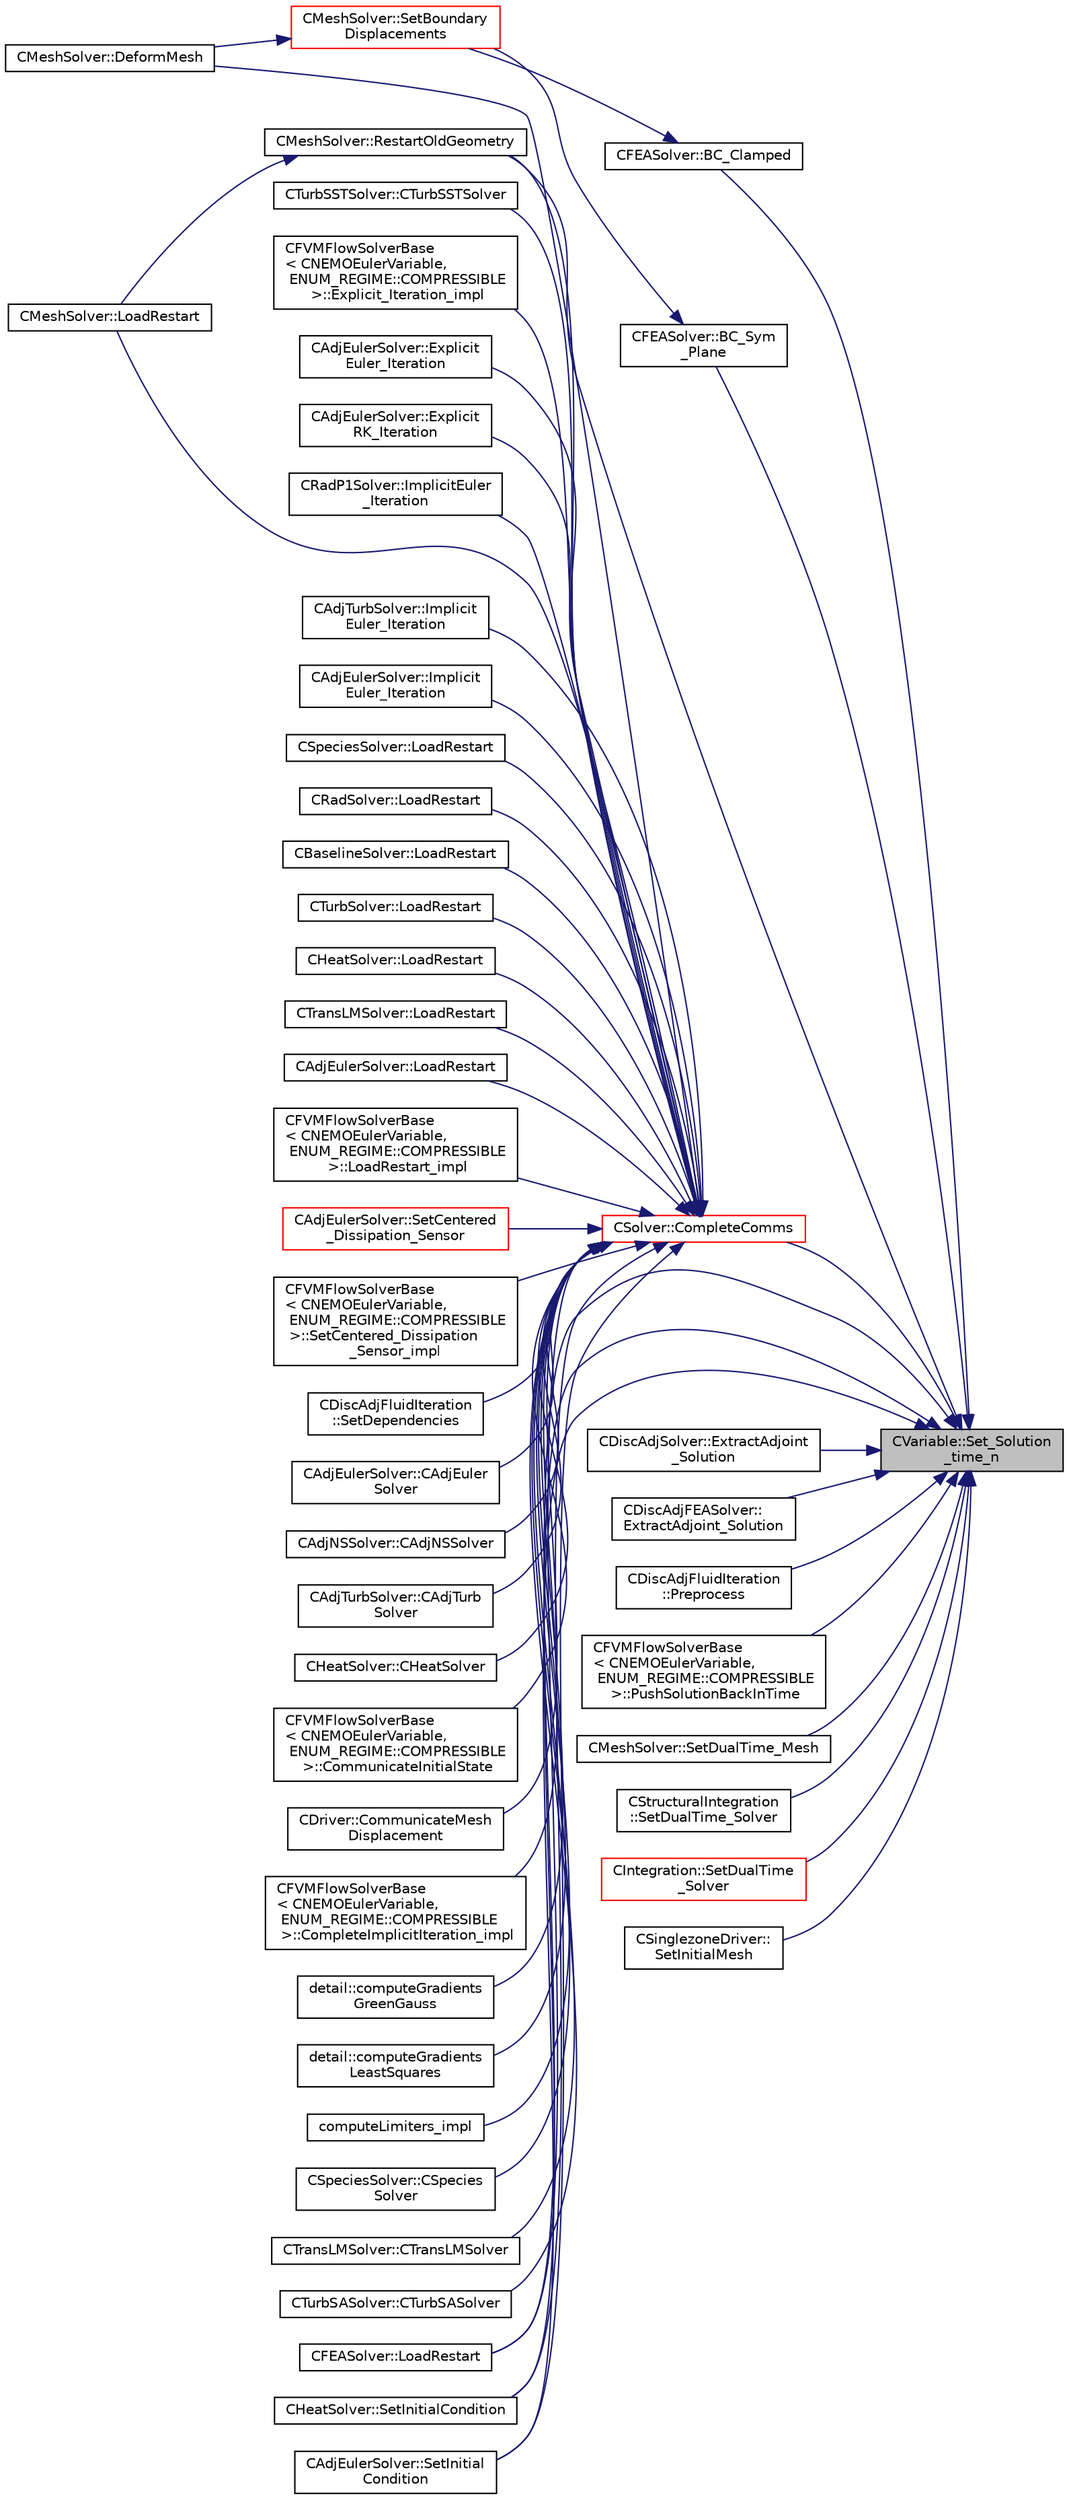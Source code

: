 digraph "CVariable::Set_Solution_time_n"
{
 // LATEX_PDF_SIZE
  edge [fontname="Helvetica",fontsize="10",labelfontname="Helvetica",labelfontsize="10"];
  node [fontname="Helvetica",fontsize="10",shape=record];
  rankdir="RL";
  Node1 [label="CVariable::Set_Solution\l_time_n",height=0.2,width=0.4,color="black", fillcolor="grey75", style="filled", fontcolor="black",tooltip="Set the variable solution at time n."];
  Node1 -> Node2 [dir="back",color="midnightblue",fontsize="10",style="solid",fontname="Helvetica"];
  Node2 [label="CFEASolver::BC_Clamped",height=0.2,width=0.4,color="black", fillcolor="white", style="filled",URL="$classCFEASolver.html#ad78fd5ac3d2e70c56f1b61ba6c9cb4eb",tooltip="Clamped boundary conditions."];
  Node2 -> Node3 [dir="back",color="midnightblue",fontsize="10",style="solid",fontname="Helvetica"];
  Node3 [label="CMeshSolver::SetBoundary\lDisplacements",height=0.2,width=0.4,color="red", fillcolor="white", style="filled",URL="$classCMeshSolver.html#a7d6d7ddc8fb135f6c4ef6313ff2f7e3c",tooltip="Check the boundary vertex that are going to be moved."];
  Node3 -> Node5 [dir="back",color="midnightblue",fontsize="10",style="solid",fontname="Helvetica"];
  Node5 [label="CMeshSolver::DeformMesh",height=0.2,width=0.4,color="black", fillcolor="white", style="filled",URL="$classCMeshSolver.html#a573e4ddd63b680f5705f402ec317820b",tooltip="Grid deformation using the linear elasticity equations."];
  Node1 -> Node6 [dir="back",color="midnightblue",fontsize="10",style="solid",fontname="Helvetica"];
  Node6 [label="CFEASolver::BC_Sym\l_Plane",height=0.2,width=0.4,color="black", fillcolor="white", style="filled",URL="$classCFEASolver.html#af0a805865c44d83408700f36050555ab",tooltip="Symmetry boundary conditions."];
  Node6 -> Node3 [dir="back",color="midnightblue",fontsize="10",style="solid",fontname="Helvetica"];
  Node1 -> Node7 [dir="back",color="midnightblue",fontsize="10",style="solid",fontname="Helvetica"];
  Node7 [label="CSolver::CompleteComms",height=0.2,width=0.4,color="red", fillcolor="white", style="filled",URL="$classCSolver.html#a6891c839827efbebdcbf9a349f4da92c",tooltip="Routine to complete the set of non-blocking communications launched by InitiateComms() and unpacking ..."];
  Node7 -> Node8 [dir="back",color="midnightblue",fontsize="10",style="solid",fontname="Helvetica"];
  Node8 [label="CAdjEulerSolver::CAdjEuler\lSolver",height=0.2,width=0.4,color="black", fillcolor="white", style="filled",URL="$classCAdjEulerSolver.html#a0a739888df9436d4707665d152a7af1a",tooltip=" "];
  Node7 -> Node9 [dir="back",color="midnightblue",fontsize="10",style="solid",fontname="Helvetica"];
  Node9 [label="CAdjNSSolver::CAdjNSSolver",height=0.2,width=0.4,color="black", fillcolor="white", style="filled",URL="$classCAdjNSSolver.html#a323f1dc7c0b9fe00d1911eeeea365d46",tooltip=" "];
  Node7 -> Node10 [dir="back",color="midnightblue",fontsize="10",style="solid",fontname="Helvetica"];
  Node10 [label="CAdjTurbSolver::CAdjTurb\lSolver",height=0.2,width=0.4,color="black", fillcolor="white", style="filled",URL="$classCAdjTurbSolver.html#a621bdae0b081f25a67425cc037cd90a2",tooltip=" "];
  Node7 -> Node11 [dir="back",color="midnightblue",fontsize="10",style="solid",fontname="Helvetica"];
  Node11 [label="CHeatSolver::CHeatSolver",height=0.2,width=0.4,color="black", fillcolor="white", style="filled",URL="$classCHeatSolver.html#a89c9ece2b98a950e53f4ee9482968186",tooltip="Constructor of the class."];
  Node7 -> Node12 [dir="back",color="midnightblue",fontsize="10",style="solid",fontname="Helvetica"];
  Node12 [label="CFVMFlowSolverBase\l\< CNEMOEulerVariable,\l ENUM_REGIME::COMPRESSIBLE\l \>::CommunicateInitialState",height=0.2,width=0.4,color="black", fillcolor="white", style="filled",URL="$classCFVMFlowSolverBase.html#ae06b2ffc1a1010f31dcfea2c24dbf46a",tooltip="Communicate the initial solver state."];
  Node7 -> Node13 [dir="back",color="midnightblue",fontsize="10",style="solid",fontname="Helvetica"];
  Node13 [label="CDriver::CommunicateMesh\lDisplacement",height=0.2,width=0.4,color="black", fillcolor="white", style="filled",URL="$classCDriver.html#ab7774dbeec50826a830714585aa45740",tooltip="Communicate the boundary mesh displacements in a python call."];
  Node7 -> Node14 [dir="back",color="midnightblue",fontsize="10",style="solid",fontname="Helvetica"];
  Node14 [label="CFVMFlowSolverBase\l\< CNEMOEulerVariable,\l ENUM_REGIME::COMPRESSIBLE\l \>::CompleteImplicitIteration_impl",height=0.2,width=0.4,color="black", fillcolor="white", style="filled",URL="$classCFVMFlowSolverBase.html#a3eb0fbabf1ce42ccc0fe626473800e09",tooltip="Generic implementation to complete an implicit iteration, i.e. update the solution."];
  Node7 -> Node15 [dir="back",color="midnightblue",fontsize="10",style="solid",fontname="Helvetica"];
  Node15 [label="detail::computeGradients\lGreenGauss",height=0.2,width=0.4,color="black", fillcolor="white", style="filled",URL="$group__FvmAlgos.html#ga031dfb21c1777c986ae93d716ec4568b",tooltip="Compute the gradient of a field using the Green-Gauss theorem."];
  Node7 -> Node16 [dir="back",color="midnightblue",fontsize="10",style="solid",fontname="Helvetica"];
  Node16 [label="detail::computeGradients\lLeastSquares",height=0.2,width=0.4,color="black", fillcolor="white", style="filled",URL="$group__FvmAlgos.html#ga186a32bf8b211a50432fe55a6a608c21",tooltip="Compute the gradient of a field using inverse-distance-weighted or unweighted Least-Squares approxima..."];
  Node7 -> Node17 [dir="back",color="midnightblue",fontsize="10",style="solid",fontname="Helvetica"];
  Node17 [label="computeLimiters_impl",height=0.2,width=0.4,color="black", fillcolor="white", style="filled",URL="$group__FvmAlgos.html#ga4639562695f9dc19f098e6d00fcacde1",tooltip="Generic limiter computation for methods based on one limiter value per point (as opposed to one per e..."];
  Node7 -> Node18 [dir="back",color="midnightblue",fontsize="10",style="solid",fontname="Helvetica"];
  Node18 [label="CSpeciesSolver::CSpecies\lSolver",height=0.2,width=0.4,color="black", fillcolor="white", style="filled",URL="$classCSpeciesSolver.html#a3a7863355bb316fe760afeb1db4ca66c",tooltip="Constructor of the class."];
  Node7 -> Node19 [dir="back",color="midnightblue",fontsize="10",style="solid",fontname="Helvetica"];
  Node19 [label="CTransLMSolver::CTransLMSolver",height=0.2,width=0.4,color="black", fillcolor="white", style="filled",URL="$classCTransLMSolver.html#a4975cbf30f2954e3da1244832999eda0",tooltip=" "];
  Node7 -> Node20 [dir="back",color="midnightblue",fontsize="10",style="solid",fontname="Helvetica"];
  Node20 [label="CTurbSASolver::CTurbSASolver",height=0.2,width=0.4,color="black", fillcolor="white", style="filled",URL="$classCTurbSASolver.html#a06a8b09d1563dd48f364ff6e97c25cd8",tooltip="Constructor."];
  Node7 -> Node21 [dir="back",color="midnightblue",fontsize="10",style="solid",fontname="Helvetica"];
  Node21 [label="CTurbSSTSolver::CTurbSSTSolver",height=0.2,width=0.4,color="black", fillcolor="white", style="filled",URL="$classCTurbSSTSolver.html#a84beba65418c7c2ca4f4843b989b360a",tooltip="Constructor."];
  Node7 -> Node5 [dir="back",color="midnightblue",fontsize="10",style="solid",fontname="Helvetica"];
  Node7 -> Node22 [dir="back",color="midnightblue",fontsize="10",style="solid",fontname="Helvetica"];
  Node22 [label="CFVMFlowSolverBase\l\< CNEMOEulerVariable,\l ENUM_REGIME::COMPRESSIBLE\l \>::Explicit_Iteration_impl",height=0.2,width=0.4,color="black", fillcolor="white", style="filled",URL="$classCFVMFlowSolverBase.html#ac30c9255150f29da2915a85264a1676c",tooltip="Generic implementation of explicit iterations with a preconditioner."];
  Node7 -> Node23 [dir="back",color="midnightblue",fontsize="10",style="solid",fontname="Helvetica"];
  Node23 [label="CAdjEulerSolver::Explicit\lEuler_Iteration",height=0.2,width=0.4,color="black", fillcolor="white", style="filled",URL="$classCAdjEulerSolver.html#ac6851acd72ffdbf5299680d5d92e065e",tooltip="Update the solution using a explicit Euler scheme."];
  Node7 -> Node24 [dir="back",color="midnightblue",fontsize="10",style="solid",fontname="Helvetica"];
  Node24 [label="CAdjEulerSolver::Explicit\lRK_Iteration",height=0.2,width=0.4,color="black", fillcolor="white", style="filled",URL="$classCAdjEulerSolver.html#a853b9218167a682db73ca73c0fccc2cc",tooltip="Update the solution using a Runge-Kutta strategy."];
  Node7 -> Node25 [dir="back",color="midnightblue",fontsize="10",style="solid",fontname="Helvetica"];
  Node25 [label="CRadP1Solver::ImplicitEuler\l_Iteration",height=0.2,width=0.4,color="black", fillcolor="white", style="filled",URL="$classCRadP1Solver.html#a23716727a079c099d449da9befa86696",tooltip="Update the solution using an implicit solver."];
  Node7 -> Node26 [dir="back",color="midnightblue",fontsize="10",style="solid",fontname="Helvetica"];
  Node26 [label="CAdjTurbSolver::Implicit\lEuler_Iteration",height=0.2,width=0.4,color="black", fillcolor="white", style="filled",URL="$classCAdjTurbSolver.html#a119fd6cc599337fd229174474d69f0fb",tooltip="Update the solution using an implicit solver."];
  Node7 -> Node27 [dir="back",color="midnightblue",fontsize="10",style="solid",fontname="Helvetica"];
  Node27 [label="CAdjEulerSolver::Implicit\lEuler_Iteration",height=0.2,width=0.4,color="black", fillcolor="white", style="filled",URL="$classCAdjEulerSolver.html#ab35fe7a0b2f840506e91d49961e07485",tooltip="Update the solution using an implicit solver."];
  Node7 -> Node28 [dir="back",color="midnightblue",fontsize="10",style="solid",fontname="Helvetica"];
  Node28 [label="CSpeciesSolver::LoadRestart",height=0.2,width=0.4,color="black", fillcolor="white", style="filled",URL="$classCSpeciesSolver.html#a40ecea72824a266fcda6347d08a4fcea",tooltip="Load a solution from a restart file."];
  Node7 -> Node29 [dir="back",color="midnightblue",fontsize="10",style="solid",fontname="Helvetica"];
  Node29 [label="CRadSolver::LoadRestart",height=0.2,width=0.4,color="black", fillcolor="white", style="filled",URL="$classCRadSolver.html#a9f64999fe5bfcb69fb4349d00d6d8ef5",tooltip="Load a solution from a restart file."];
  Node7 -> Node30 [dir="back",color="midnightblue",fontsize="10",style="solid",fontname="Helvetica"];
  Node30 [label="CBaselineSolver::LoadRestart",height=0.2,width=0.4,color="black", fillcolor="white", style="filled",URL="$classCBaselineSolver.html#aa5fad3af8c5b48950679d5c5a3a91ec4",tooltip="Load a solution from a restart file."];
  Node7 -> Node31 [dir="back",color="midnightblue",fontsize="10",style="solid",fontname="Helvetica"];
  Node31 [label="CTurbSolver::LoadRestart",height=0.2,width=0.4,color="black", fillcolor="white", style="filled",URL="$classCTurbSolver.html#a7b62bcdb84f3345f560a6110905d7fb3",tooltip="Load a solution from a restart file."];
  Node7 -> Node32 [dir="back",color="midnightblue",fontsize="10",style="solid",fontname="Helvetica"];
  Node32 [label="CHeatSolver::LoadRestart",height=0.2,width=0.4,color="black", fillcolor="white", style="filled",URL="$classCHeatSolver.html#a0cc2cf63a1cd34b15be77cf3233beaae",tooltip="Load a solution from a restart file."];
  Node7 -> Node33 [dir="back",color="midnightblue",fontsize="10",style="solid",fontname="Helvetica"];
  Node33 [label="CMeshSolver::LoadRestart",height=0.2,width=0.4,color="black", fillcolor="white", style="filled",URL="$classCMeshSolver.html#a7049d436ca386344acd2424eceb39ef4",tooltip="Load a solution from a restart file."];
  Node7 -> Node34 [dir="back",color="midnightblue",fontsize="10",style="solid",fontname="Helvetica"];
  Node34 [label="CTransLMSolver::LoadRestart",height=0.2,width=0.4,color="black", fillcolor="white", style="filled",URL="$classCTransLMSolver.html#a6f940c3ebc5092d9d06306159300713d",tooltip="Load a solution from a restart file."];
  Node7 -> Node35 [dir="back",color="midnightblue",fontsize="10",style="solid",fontname="Helvetica"];
  Node35 [label="CAdjEulerSolver::LoadRestart",height=0.2,width=0.4,color="black", fillcolor="white", style="filled",URL="$classCAdjEulerSolver.html#a4bc9fada01b433e9194d4c0d67adbbbd",tooltip="Load a solution from a restart file."];
  Node7 -> Node36 [dir="back",color="midnightblue",fontsize="10",style="solid",fontname="Helvetica"];
  Node36 [label="CFEASolver::LoadRestart",height=0.2,width=0.4,color="black", fillcolor="white", style="filled",URL="$classCFEASolver.html#ac693299e88dfc4daaf1b2f410ec8351d",tooltip="Load a solution from a restart file."];
  Node7 -> Node37 [dir="back",color="midnightblue",fontsize="10",style="solid",fontname="Helvetica"];
  Node37 [label="CFVMFlowSolverBase\l\< CNEMOEulerVariable,\l ENUM_REGIME::COMPRESSIBLE\l \>::LoadRestart_impl",height=0.2,width=0.4,color="black", fillcolor="white", style="filled",URL="$classCFVMFlowSolverBase.html#a7cf80881bcda9a08b9c8cf78e7a3bc8d",tooltip="General implementation to load a flow solution from a restart file."];
  Node7 -> Node38 [dir="back",color="midnightblue",fontsize="10",style="solid",fontname="Helvetica"];
  Node38 [label="CMeshSolver::RestartOldGeometry",height=0.2,width=0.4,color="black", fillcolor="white", style="filled",URL="$classCMeshSolver.html#accd7241ab78f3ccd19e918ccda4fb6e3",tooltip="Load the geometries at the previous time states n and nM1."];
  Node38 -> Node33 [dir="back",color="midnightblue",fontsize="10",style="solid",fontname="Helvetica"];
  Node7 -> Node39 [dir="back",color="midnightblue",fontsize="10",style="solid",fontname="Helvetica"];
  Node39 [label="CAdjEulerSolver::SetCentered\l_Dissipation_Sensor",height=0.2,width=0.4,color="red", fillcolor="white", style="filled",URL="$classCAdjEulerSolver.html#af1b72ed76900f821d2f51942cb4252db",tooltip="Compute the sensor for higher order dissipation control in rotating problems."];
  Node7 -> Node42 [dir="back",color="midnightblue",fontsize="10",style="solid",fontname="Helvetica"];
  Node42 [label="CFVMFlowSolverBase\l\< CNEMOEulerVariable,\l ENUM_REGIME::COMPRESSIBLE\l \>::SetCentered_Dissipation\l_Sensor_impl",height=0.2,width=0.4,color="black", fillcolor="white", style="filled",URL="$classCFVMFlowSolverBase.html#afb9ed896e3882658d23042a5ee15c9d2",tooltip="Compute the dissipation sensor for centered schemes."];
  Node7 -> Node43 [dir="back",color="midnightblue",fontsize="10",style="solid",fontname="Helvetica"];
  Node43 [label="CDiscAdjFluidIteration\l::SetDependencies",height=0.2,width=0.4,color="black", fillcolor="white", style="filled",URL="$classCDiscAdjFluidIteration.html#a5a072cbc3a0125554ba8be60d7261283",tooltip="Compute necessary variables that depend on the conservative variables or the mesh node positions (e...."];
  Node7 -> Node44 [dir="back",color="midnightblue",fontsize="10",style="solid",fontname="Helvetica"];
  Node44 [label="CHeatSolver::SetInitialCondition",height=0.2,width=0.4,color="black", fillcolor="white", style="filled",URL="$classCHeatSolver.html#a1faf13aa03d2eed01366294a83622cab",tooltip="Set the initial condition for the FEM structural problem."];
  Node7 -> Node45 [dir="back",color="midnightblue",fontsize="10",style="solid",fontname="Helvetica"];
  Node45 [label="CAdjEulerSolver::SetInitial\lCondition",height=0.2,width=0.4,color="black", fillcolor="white", style="filled",URL="$classCAdjEulerSolver.html#aeefdb4354432a35e1fc5c7db5a5f8043",tooltip="Set the initial condition for the Euler Equations."];
  Node1 -> Node57 [dir="back",color="midnightblue",fontsize="10",style="solid",fontname="Helvetica"];
  Node57 [label="CDiscAdjSolver::ExtractAdjoint\l_Solution",height=0.2,width=0.4,color="black", fillcolor="white", style="filled",URL="$classCDiscAdjSolver.html#a197e13969a8007038486acaabc5902c8",tooltip="Sets the adjoint values of the input variables of the flow (+turb.) iteration after tape has been eva..."];
  Node1 -> Node58 [dir="back",color="midnightblue",fontsize="10",style="solid",fontname="Helvetica"];
  Node58 [label="CDiscAdjFEASolver::\lExtractAdjoint_Solution",height=0.2,width=0.4,color="black", fillcolor="white", style="filled",URL="$classCDiscAdjFEASolver.html#a04c82d7de659c5882a0898bd4e73cdc2",tooltip="Sets the adjoint values of the input variables of the flow (+turb.) iteration after tape has been eva..."];
  Node1 -> Node36 [dir="back",color="midnightblue",fontsize="10",style="solid",fontname="Helvetica"];
  Node1 -> Node59 [dir="back",color="midnightblue",fontsize="10",style="solid",fontname="Helvetica"];
  Node59 [label="CDiscAdjFluidIteration\l::Preprocess",height=0.2,width=0.4,color="black", fillcolor="white", style="filled",URL="$classCDiscAdjFluidIteration.html#a9289dd9216cff8cca78b6c8224db4ff2",tooltip="Preprocessing to prepare for an iteration of the physics."];
  Node1 -> Node60 [dir="back",color="midnightblue",fontsize="10",style="solid",fontname="Helvetica"];
  Node60 [label="CFVMFlowSolverBase\l\< CNEMOEulerVariable,\l ENUM_REGIME::COMPRESSIBLE\l \>::PushSolutionBackInTime",height=0.2,width=0.4,color="black", fillcolor="white", style="filled",URL="$classCFVMFlowSolverBase.html#a8cfe1223b94f5839201193852fbbcf13",tooltip="Move solution to previous time levels (for restarts)."];
  Node1 -> Node38 [dir="back",color="midnightblue",fontsize="10",style="solid",fontname="Helvetica"];
  Node1 -> Node61 [dir="back",color="midnightblue",fontsize="10",style="solid",fontname="Helvetica"];
  Node61 [label="CMeshSolver::SetDualTime_Mesh",height=0.2,width=0.4,color="black", fillcolor="white", style="filled",URL="$classCMeshSolver.html#a2421c0f27e98bf3d9d83bf8ed5ad68e2",tooltip="Move the mesh in time."];
  Node1 -> Node62 [dir="back",color="midnightblue",fontsize="10",style="solid",fontname="Helvetica"];
  Node62 [label="CStructuralIntegration\l::SetDualTime_Solver",height=0.2,width=0.4,color="black", fillcolor="white", style="filled",URL="$classCStructuralIntegration.html#ab11e7a55feee6c5b39d5e32f19e65090",tooltip="Save the solution at different time steps, and reset certain fields for the next timestep."];
  Node1 -> Node63 [dir="back",color="midnightblue",fontsize="10",style="solid",fontname="Helvetica"];
  Node63 [label="CIntegration::SetDualTime\l_Solver",height=0.2,width=0.4,color="red", fillcolor="white", style="filled",URL="$classCIntegration.html#af5925ab429e81961af5f79740055e48e",tooltip="Save the solution at different time steps, and reset certain fields for the next timestep."];
  Node1 -> Node44 [dir="back",color="midnightblue",fontsize="10",style="solid",fontname="Helvetica"];
  Node1 -> Node45 [dir="back",color="midnightblue",fontsize="10",style="solid",fontname="Helvetica"];
  Node1 -> Node68 [dir="back",color="midnightblue",fontsize="10",style="solid",fontname="Helvetica"];
  Node68 [label="CSinglezoneDriver::\lSetInitialMesh",height=0.2,width=0.4,color="black", fillcolor="white", style="filled",URL="$classCSinglezoneDriver.html#aec7315f833718d3f1ac6c2fb2b2a661b",tooltip="Perform a mesh deformation as initial condition."];
}
